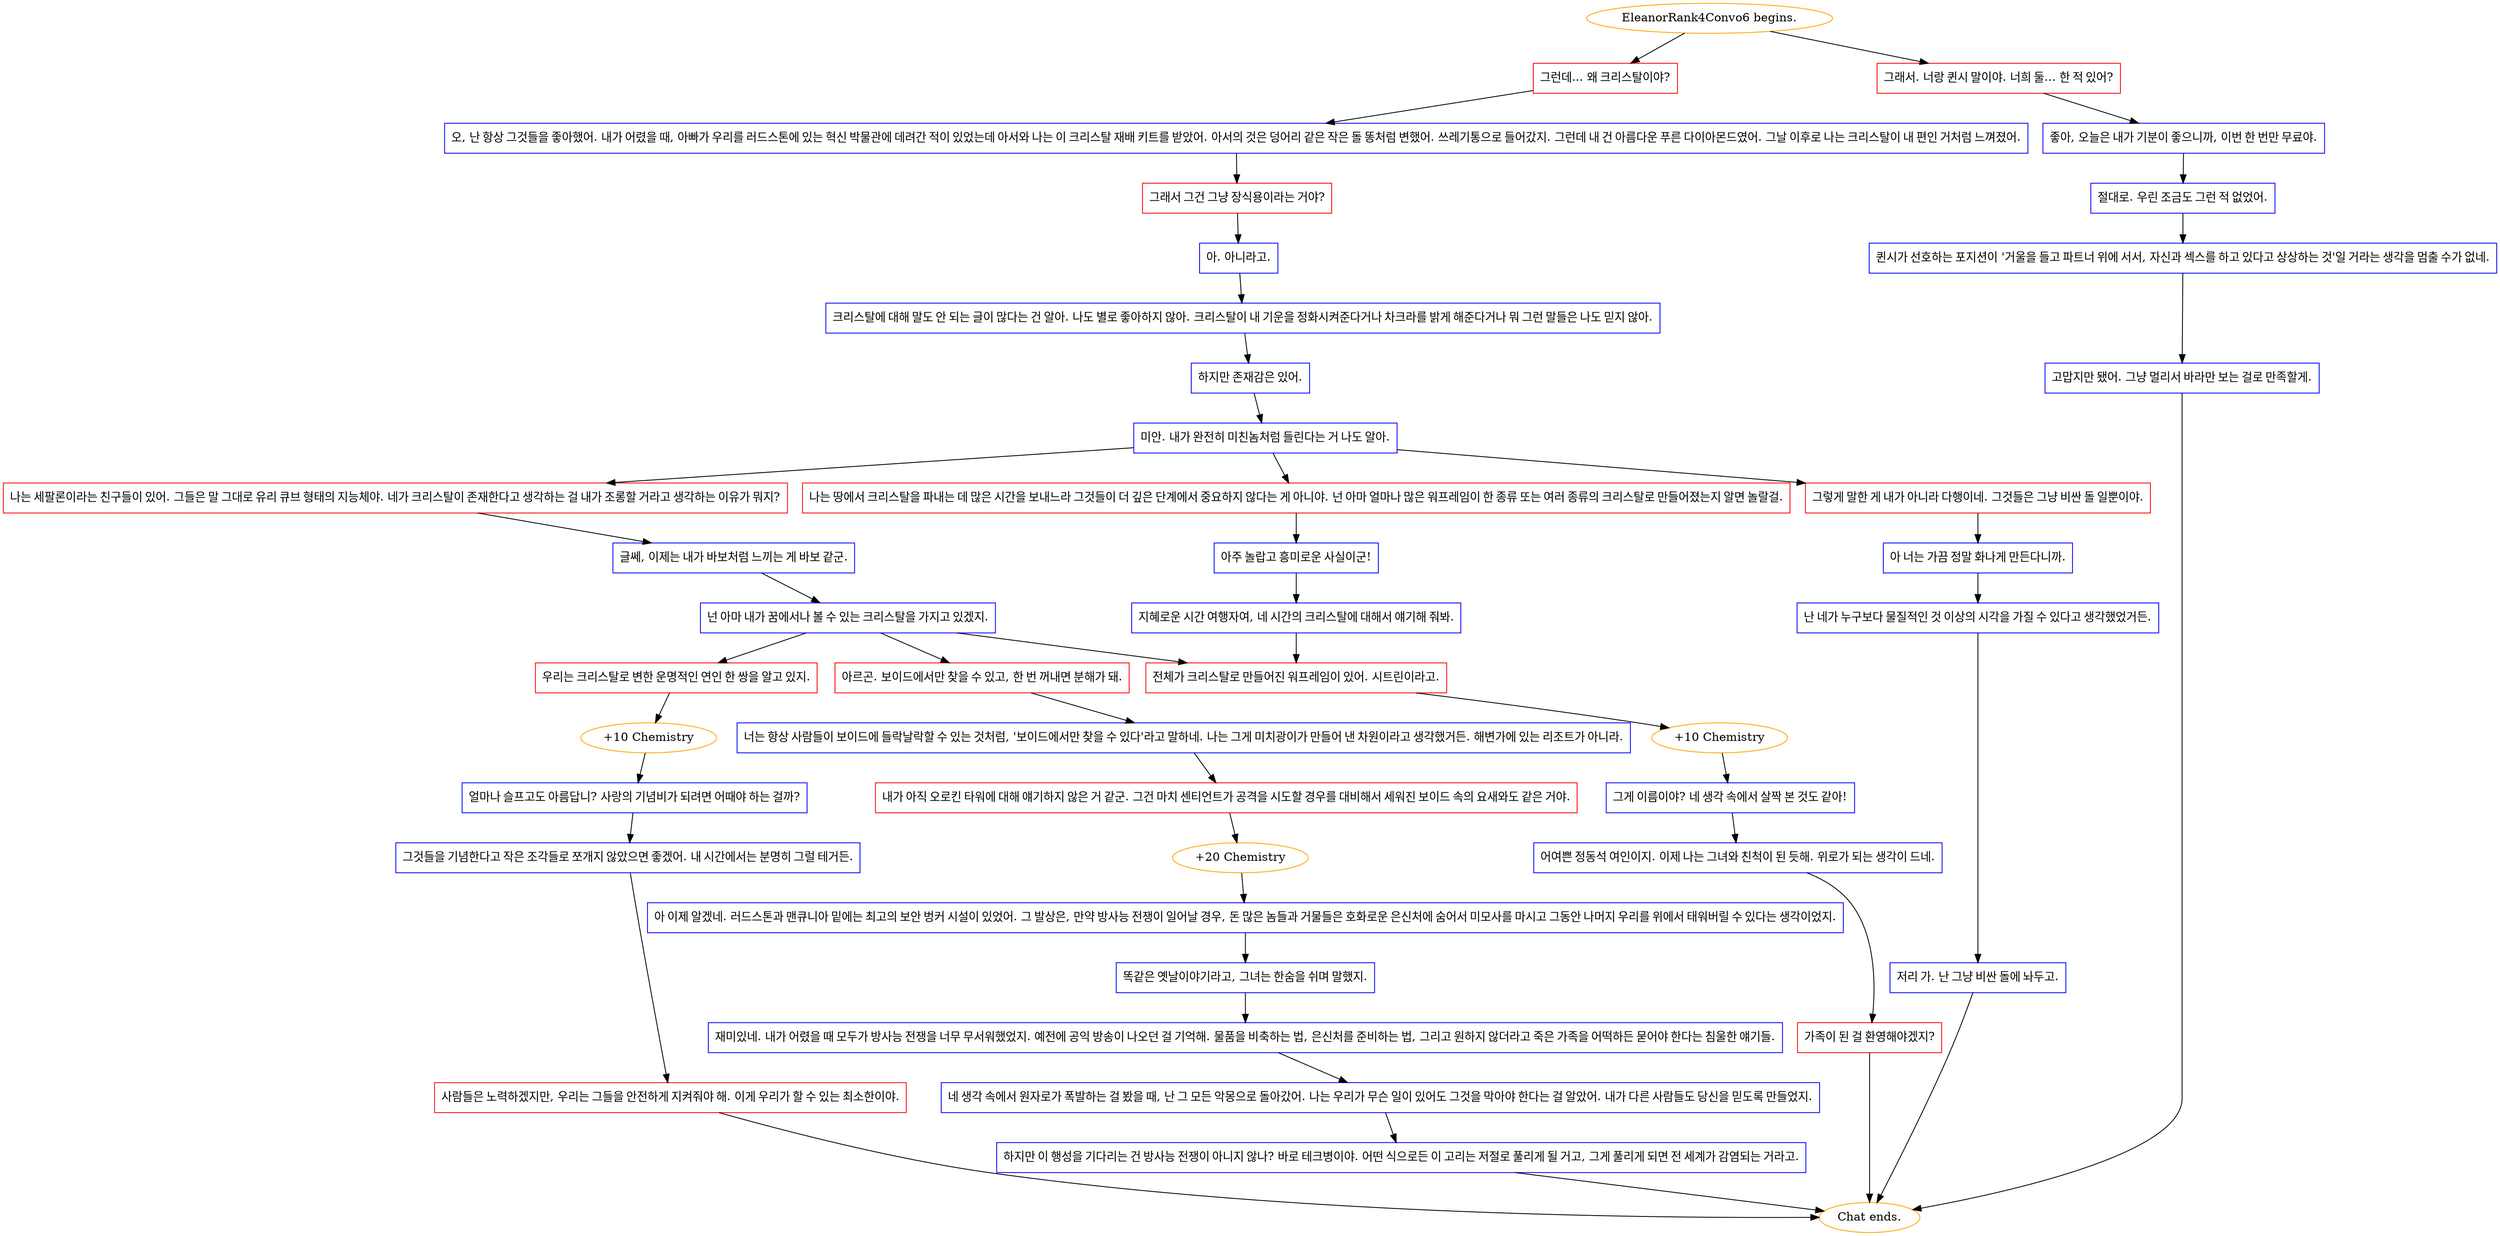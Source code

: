 digraph {
	"EleanorRank4Convo6 begins." [color=orange];
		"EleanorRank4Convo6 begins." -> j3838811316;
		"EleanorRank4Convo6 begins." -> j580675741;
	j3838811316 [label="그런데... 왜 크리스탈이야?",shape=box,color=red];
		j3838811316 -> j507449255;
	j580675741 [label="그래서. 너랑 퀸시 말이야. 너희 둘... 한 적 있어?",shape=box,color=red];
		j580675741 -> j385192920;
	j507449255 [label="오, 난 항상 그것들을 좋아했어. 내가 어렸을 때, 아빠가 우리를 러드스톤에 있는 혁신 박물관에 데려간 적이 있었는데 아서와 나는 이 크리스탈 재배 키트를 받았어. 아서의 것은 덩어리 같은 작은 돌 똥처럼 변했어. 쓰레기통으로 들어갔지. 그런데 내 건 아름다운 푸른 다이아몬드였어. 그날 이후로 나는 크리스탈이 내 편인 거처럼 느껴졌어.",shape=box,color=blue];
		j507449255 -> j576594865;
	j385192920 [label="좋아, 오늘은 내가 기분이 좋으니까, 이번 한 번만 무료야.",shape=box,color=blue];
		j385192920 -> j3232684448;
	j576594865 [label="그래서 그건 그냥 장식용이라는 거야?",shape=box,color=red];
		j576594865 -> j3207934548;
	j3232684448 [label="절대로. 우린 조금도 그런 적 없었어.",shape=box,color=blue];
		j3232684448 -> j1191951571;
	j3207934548 [label="아. 아니라고.",shape=box,color=blue];
		j3207934548 -> j2807029724;
	j1191951571 [label="퀸시가 선호하는 포지션이 '거울을 들고 파트너 위에 서서, 자신과 섹스를 하고 있다고 상상하는 것'일 거라는 생각을 멈출 수가 없네.",shape=box,color=blue];
		j1191951571 -> j2889597973;
	j2807029724 [label="크리스탈에 대해 말도 안 되는 글이 많다는 건 알아. 나도 별로 좋아하지 않아. 크리스탈이 내 기운을 정화시켜준다거나 차크라를 밝게 해준다거나 뭐 그런 말들은 나도 믿지 않아.",shape=box,color=blue];
		j2807029724 -> j968214992;
	j2889597973 [label="고맙지만 됐어. 그냥 멀리서 바라만 보는 걸로 만족할게.",shape=box,color=blue];
		j2889597973 -> "Chat ends.";
	j968214992 [label="하지만 존재감은 있어.",shape=box,color=blue];
		j968214992 -> j801617213;
	"Chat ends." [color=orange];
	j801617213 [label="미안. 내가 완전히 미친놈처럼 들린다는 거 나도 알아.",shape=box,color=blue];
		j801617213 -> j3649263148;
		j801617213 -> j3827952302;
		j801617213 -> j2320057150;
	j3649263148 [label="그렇게 말한 게 내가 아니라 다행이네. 그것들은 그냥 비싼 돌 일뿐이야.",shape=box,color=red];
		j3649263148 -> j1246402442;
	j3827952302 [label="나는 세팔론이라는 친구들이 있어. 그들은 말 그대로 유리 큐브 형태의 지능체야. 네가 크리스탈이 존재한다고 생각하는 걸 내가 조롱할 거라고 생각하는 이유가 뭐지?",shape=box,color=red];
		j3827952302 -> j2643547730;
	j2320057150 [label="나는 땅에서 크리스탈을 파내는 데 많은 시간을 보내느라 그것들이 더 깊은 단계에서 중요하지 않다는 게 아니야. 넌 아마 얼마나 많은 워프레임이 한 종류 또는 여러 종류의 크리스탈로 만들어졌는지 알면 놀랄걸.",shape=box,color=red];
		j2320057150 -> j174502184;
	j1246402442 [label="아 너는 가끔 정말 화나게 만든다니까.",shape=box,color=blue];
		j1246402442 -> j742092851;
	j2643547730 [label="글쎄, 이제는 내가 바보처럼 느끼는 게 바보 같군.",shape=box,color=blue];
		j2643547730 -> j1187551067;
	j174502184 [label="아주 놀랍고 흥미로운 사실이군!",shape=box,color=blue];
		j174502184 -> j1775630017;
	j742092851 [label="난 네가 누구보다 물질적인 것 이상의 시각을 가질 수 있다고 생각했었거든.",shape=box,color=blue];
		j742092851 -> j2912185244;
	j1187551067 [label="넌 아마 내가 꿈에서나 볼 수 있는 크리스탈을 가지고 있겠지.",shape=box,color=blue];
		j1187551067 -> j2836214441;
		j1187551067 -> j3783894523;
		j1187551067 -> j4174855041;
	j1775630017 [label="지혜로운 시간 여행자여, 네 시간의 크리스탈에 대해서 얘기해 줘봐.",shape=box,color=blue];
		j1775630017 -> j3783894523;
	j2912185244 [label="저리 가. 난 그냥 비싼 돌에 놔두고.",shape=box,color=blue];
		j2912185244 -> "Chat ends.";
	j2836214441 [label="아르곤. 보이드에서만 찾을 수 있고, 한 번 꺼내면 분해가 돼.",shape=box,color=red];
		j2836214441 -> j208532855;
	j3783894523 [label="전체가 크리스탈로 만들어진 워프레임이 있어. 시트린이라고.",shape=box,color=red];
		j3783894523 -> j1474155675;
	j4174855041 [label="우리는 크리스탈로 변한 운명적인 연인 한 쌍을 알고 있지.",shape=box,color=red];
		j4174855041 -> j623281810;
	j208532855 [label="너는 항상 사람들이 보이드에 들락날락할 수 있는 것처럼, '보이드에서만 찾을 수 있다'라고 말하네. 나는 그게 미치광이가 만들어 낸 차원이라고 생각했거든. 해변가에 있는 리조트가 아니라.",shape=box,color=blue];
		j208532855 -> j2566792778;
	j1474155675 [label="+10 Chemistry",color=orange];
		j1474155675 -> j1217960569;
	j623281810 [label="+10 Chemistry",color=orange];
		j623281810 -> j2462563175;
	j2566792778 [label="내가 아직 오로킨 타워에 대해 얘기하지 않은 거 같군. 그건 마치 센티언트가 공격을 시도할 경우를 대비해서 세워진 보이드 속의 요새와도 같은 거야.",shape=box,color=red];
		j2566792778 -> j1203910290;
	j1217960569 [label="그게 이름이야? 네 생각 속에서 살짝 본 것도 같아!",shape=box,color=blue];
		j1217960569 -> j1629737437;
	j2462563175 [label="얼마나 슬프고도 아름답니? 사랑의 기념비가 되려면 어때야 하는 걸까?",shape=box,color=blue];
		j2462563175 -> j1567756940;
	j1203910290 [label="+20 Chemistry",color=orange];
		j1203910290 -> j1251532945;
	j1629737437 [label="어여쁜 정동석 여인이지. 이제 나는 그녀와 친척이 된 듯해. 위로가 되는 생각이 드네.",shape=box,color=blue];
		j1629737437 -> j3887229661;
	j1567756940 [label="그것들을 기념한다고 작은 조각들로 쪼개지 않았으면 좋겠어. 내 시간에서는 분명히 그럴 테거든.",shape=box,color=blue];
		j1567756940 -> j3696635802;
	j1251532945 [label="아 이제 알겠네. 러드스톤과 맨큐니아 밑에는 최고의 보안 벙커 시설이 있었어. 그 발상은, 만약 방사능 전쟁이 일어날 경우, 돈 많은 놈들과 거물들은 호화로운 은신처에 숨어서 미모사를 마시고 그동안 나머지 우리를 위에서 태워버릴 수 있다는 생각이었지.",shape=box,color=blue];
		j1251532945 -> j2137383046;
	j3887229661 [label="가족이 된 걸 환영해야겠지?",shape=box,color=red];
		j3887229661 -> "Chat ends.";
	j3696635802 [label="사람들은 노력하겠지만, 우리는 그들을 안전하게 지켜줘야 해. 이게 우리가 할 수 있는 최소한이야.",shape=box,color=red];
		j3696635802 -> "Chat ends.";
	j2137383046 [label="똑같은 옛날이야기라고, 그녀는 한숨을 쉬며 말했지.",shape=box,color=blue];
		j2137383046 -> j326858861;
	j326858861 [label="재미있네. 내가 어렸을 때 모두가 방사능 전쟁을 너무 무서워했었지. 예전에 공익 방송이 나오던 걸 기억해. 물품을 비축하는 법, 은신처를 준비하는 법, 그리고 원하지 않더라고 죽은 가족을 어떡하든 묻어야 한다는 침울한 얘기들.",shape=box,color=blue];
		j326858861 -> j1874635024;
	j1874635024 [label="네 생각 속에서 원자로가 폭발하는 걸 봤을 때, 난 그 모든 악몽으로 돌아갔어. 나는 우리가 무슨 일이 있어도 그것을 막아야 한다는 걸 알았어. 내가 다른 사람들도 당신을 믿도록 만들었지.",shape=box,color=blue];
		j1874635024 -> j583585203;
	j583585203 [label="하지만 이 행성을 기다리는 건 방사능 전쟁이 아니지 않나? 바로 테크병이야. 어떤 식으로든 이 고리는 저절로 풀리게 될 거고, 그게 풀리게 되면 전 세계가 감염되는 거라고.",shape=box,color=blue];
		j583585203 -> "Chat ends.";
}